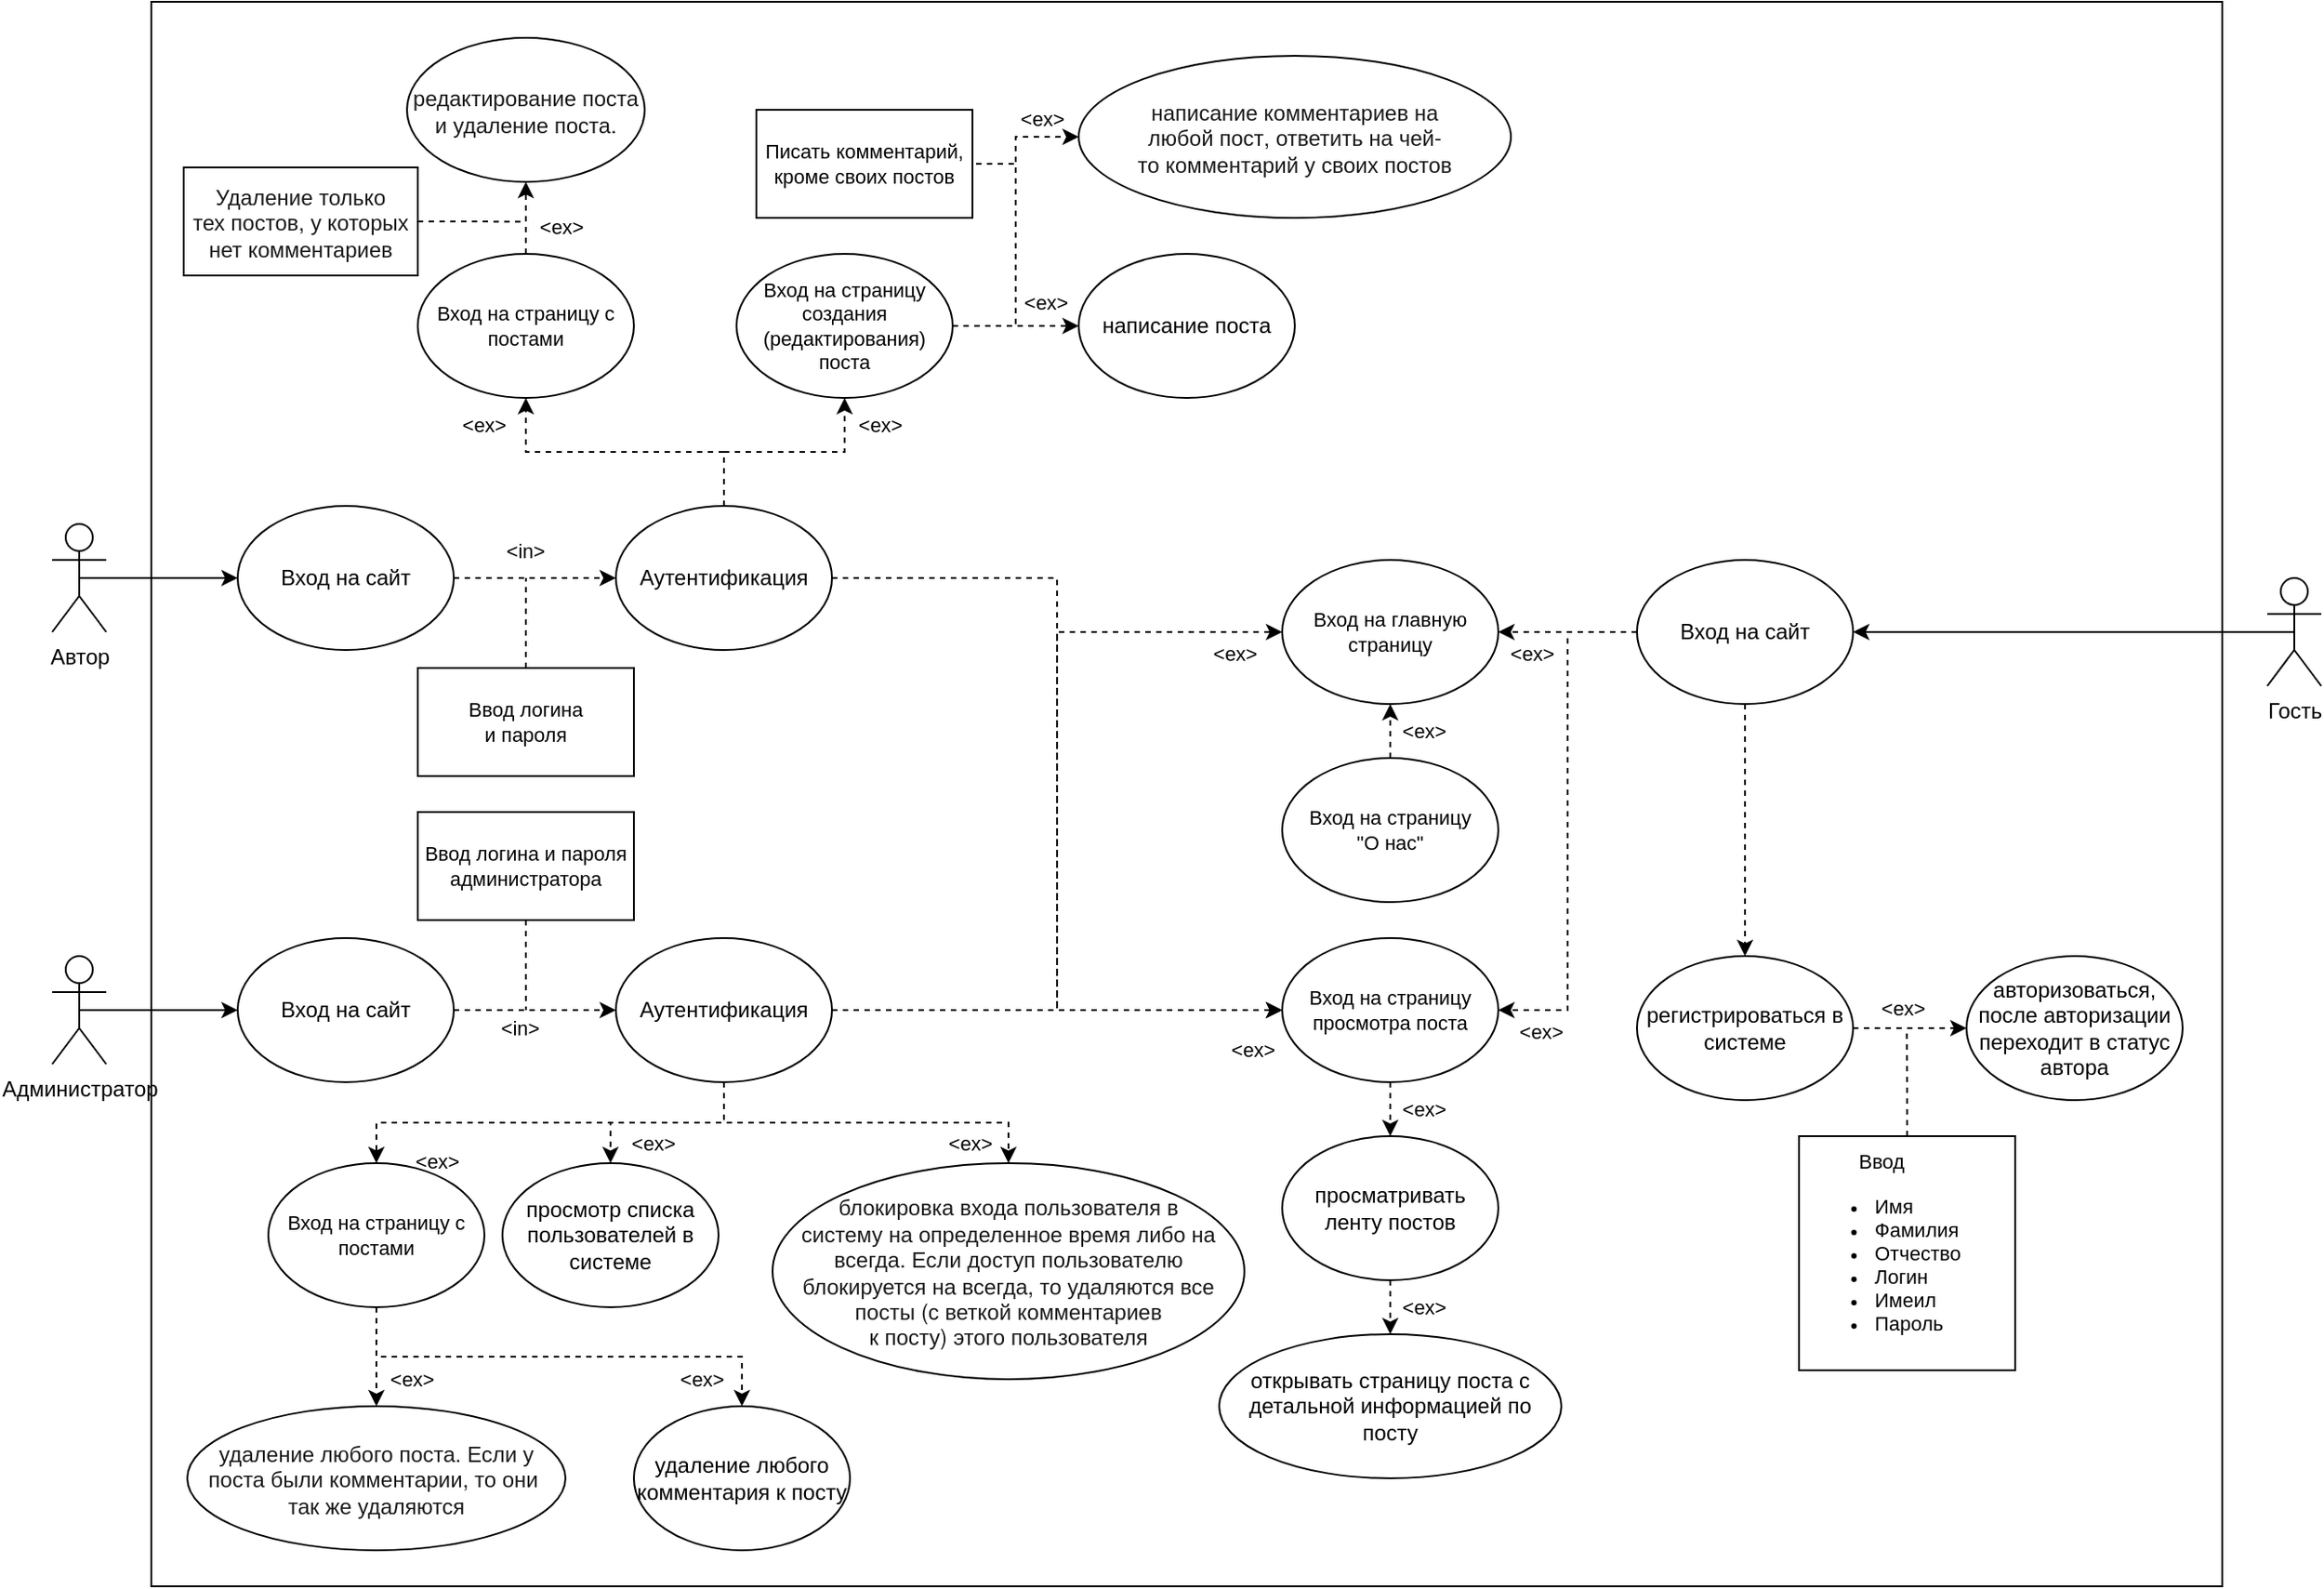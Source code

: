 <mxfile version="21.2.4" type="github">
  <diagram name="Страница 1" id="QsfnnbbEi18aQVXhpXs9">
    <mxGraphModel dx="685" dy="395" grid="1" gridSize="10" guides="1" tooltips="1" connect="1" arrows="1" fold="1" page="1" pageScale="1" pageWidth="1600" pageHeight="900" math="0" shadow="0">
      <root>
        <mxCell id="0" />
        <mxCell id="1" parent="0" />
        <mxCell id="9knSuTqsfpqkdG8Z8UKq-2" value="" style="rounded=0;whiteSpace=wrap;html=1;movable=0;resizable=0;rotatable=0;deletable=0;editable=0;locked=1;connectable=0;" parent="1" vertex="1">
          <mxGeometry x="225" y="10" width="1150" height="880" as="geometry" />
        </mxCell>
        <mxCell id="FUXBEu7J9I23XqZanYg2-91" value="&amp;lt;ex&amp;gt;" style="text;html=1;strokeColor=none;fillColor=none;align=center;verticalAlign=middle;whiteSpace=wrap;rounded=0;fontSize=11;fontFamily=Helvetica;fontColor=default;" vertex="1" parent="1">
          <mxGeometry x="902" y="400" width="60" height="30" as="geometry" />
        </mxCell>
        <mxCell id="FUXBEu7J9I23XqZanYg2-21" style="edgeStyle=orthogonalEdgeStyle;shape=connector;rounded=0;orthogonalLoop=1;jettySize=auto;html=1;exitX=0.5;exitY=0.5;exitDx=0;exitDy=0;exitPerimeter=0;entryX=0;entryY=0.5;entryDx=0;entryDy=0;labelBackgroundColor=default;strokeColor=default;fontFamily=Helvetica;fontSize=11;fontColor=default;endArrow=classic;fillColor=none;" edge="1" parent="1" source="9knSuTqsfpqkdG8Z8UKq-14" target="FUXBEu7J9I23XqZanYg2-8">
          <mxGeometry relative="1" as="geometry" />
        </mxCell>
        <mxCell id="9knSuTqsfpqkdG8Z8UKq-14" value="Автор" style="shape=umlActor;verticalLabelPosition=bottom;verticalAlign=top;html=1;outlineConnect=0;fillColor=none;" parent="1" vertex="1">
          <mxGeometry x="170" y="300" width="30" height="60" as="geometry" />
        </mxCell>
        <mxCell id="FUXBEu7J9I23XqZanYg2-30" style="edgeStyle=orthogonalEdgeStyle;shape=connector;rounded=0;orthogonalLoop=1;jettySize=auto;html=1;exitX=0.5;exitY=0.5;exitDx=0;exitDy=0;exitPerimeter=0;entryX=0;entryY=0.5;entryDx=0;entryDy=0;labelBackgroundColor=default;strokeColor=default;fontFamily=Helvetica;fontSize=11;fontColor=default;endArrow=classic;fillColor=none;" edge="1" parent="1" source="9knSuTqsfpqkdG8Z8UKq-32" target="9knSuTqsfpqkdG8Z8UKq-86">
          <mxGeometry relative="1" as="geometry" />
        </mxCell>
        <mxCell id="9knSuTqsfpqkdG8Z8UKq-32" value="Администратор" style="shape=umlActor;verticalLabelPosition=bottom;verticalAlign=top;html=1;outlineConnect=0;fillColor=none;" parent="1" vertex="1">
          <mxGeometry x="170" y="540" width="30" height="60" as="geometry" />
        </mxCell>
        <mxCell id="FUXBEu7J9I23XqZanYg2-80" style="edgeStyle=orthogonalEdgeStyle;shape=connector;rounded=0;orthogonalLoop=1;jettySize=auto;html=1;exitX=0.5;exitY=1;exitDx=0;exitDy=0;entryX=0.5;entryY=0;entryDx=0;entryDy=0;dashed=1;labelBackgroundColor=default;strokeColor=default;fontFamily=Helvetica;fontSize=11;fontColor=default;endArrow=classic;fillColor=none;" edge="1" parent="1" source="9knSuTqsfpqkdG8Z8UKq-17" target="9knSuTqsfpqkdG8Z8UKq-19">
          <mxGeometry relative="1" as="geometry" />
        </mxCell>
        <mxCell id="9knSuTqsfpqkdG8Z8UKq-17" value="просматривать ленту постов" style="ellipse;whiteSpace=wrap;html=1;fillColor=none;" parent="1" vertex="1">
          <mxGeometry x="853" y="640" width="120" height="80" as="geometry" />
        </mxCell>
        <mxCell id="9knSuTqsfpqkdG8Z8UKq-19" value="открывать страницу поста с детальной информацией по посту" style="ellipse;whiteSpace=wrap;html=1;fillColor=none;" parent="1" vertex="1">
          <mxGeometry x="818" y="750" width="190" height="80" as="geometry" />
        </mxCell>
        <mxCell id="9knSuTqsfpqkdG8Z8UKq-20" value="написание поста" style="ellipse;whiteSpace=wrap;html=1;fillColor=none;" parent="1" vertex="1">
          <mxGeometry x="740" y="150" width="120" height="80" as="geometry" />
        </mxCell>
        <mxCell id="9knSuTqsfpqkdG8Z8UKq-21" value="&lt;div style=&quot;color: rgb(26, 26, 26); font-family: &amp;quot;YS Text&amp;quot;, &amp;quot;Helvetica Neue&amp;quot;, Helvetica, Arial, sans-serif;&quot;&gt;&lt;font style=&quot;font-size: 12px;&quot;&gt;редактирование поста и удаление поста.&lt;/font&gt;&lt;/div&gt;" style="ellipse;whiteSpace=wrap;html=1;align=center;fillColor=none;" parent="1" vertex="1">
          <mxGeometry x="367" y="30" width="132" height="80" as="geometry" />
        </mxCell>
        <mxCell id="9knSuTqsfpqkdG8Z8UKq-23" value="&lt;div style=&quot;color: rgb(26, 26, 26); font-family: &amp;quot;YS Text&amp;quot;, &amp;quot;Helvetica Neue&amp;quot;, Helvetica, Arial, sans-serif;&quot;&gt;&lt;font style=&quot;font-size: 12px;&quot;&gt;написание комментариев на&lt;/font&gt;&lt;/div&gt;&lt;div style=&quot;color: rgb(26, 26, 26); font-family: &amp;quot;YS Text&amp;quot;, &amp;quot;Helvetica Neue&amp;quot;, Helvetica, Arial, sans-serif;&quot;&gt;&lt;font style=&quot;font-size: 12px;&quot;&gt;любой пост, ответить на чей-то&amp;nbsp;&lt;/font&gt;&lt;span style=&quot;background-color: initial;&quot;&gt;комментарий у своих постов&lt;/span&gt;&lt;/div&gt;" style="ellipse;whiteSpace=wrap;html=1;align=center;fillColor=none;" parent="1" vertex="1">
          <mxGeometry x="740" y="40" width="240" height="90" as="geometry" />
        </mxCell>
        <mxCell id="9knSuTqsfpqkdG8Z8UKq-40" value="удаление любого комментария к посту" style="ellipse;whiteSpace=wrap;html=1;fillColor=none;" parent="1" vertex="1">
          <mxGeometry x="493" y="790" width="120" height="80" as="geometry" />
        </mxCell>
        <mxCell id="9knSuTqsfpqkdG8Z8UKq-42" value="&lt;div style=&quot;color: rgb(26, 26, 26); font-family: &amp;quot;YS Text&amp;quot;, &amp;quot;Helvetica Neue&amp;quot;, Helvetica, Arial, sans-serif;&quot;&gt;&lt;font style=&quot;font-size: 12px;&quot;&gt;блокировка входа пользователя в&lt;/font&gt;&lt;/div&gt;&lt;div style=&quot;color: rgb(26, 26, 26); font-family: &amp;quot;YS Text&amp;quot;, &amp;quot;Helvetica Neue&amp;quot;, Helvetica, Arial, sans-serif;&quot;&gt;&lt;font style=&quot;font-size: 12px;&quot;&gt;систему на определенное время либо на&lt;/font&gt;&lt;/div&gt;&lt;div style=&quot;color: rgb(26, 26, 26); font-family: &amp;quot;YS Text&amp;quot;, &amp;quot;Helvetica Neue&amp;quot;, Helvetica, Arial, sans-serif;&quot;&gt;&lt;font style=&quot;font-size: 12px;&quot;&gt;всегда. Если доступ пользователю блокируется на всегда, то удаляются все посты&amp;nbsp;&lt;/font&gt;&lt;span style=&quot;background-color: initial;&quot;&gt;(с веткой комментариев&lt;/span&gt;&lt;/div&gt;&lt;div style=&quot;color: rgb(26, 26, 26); font-family: &amp;quot;YS Text&amp;quot;, &amp;quot;Helvetica Neue&amp;quot;, Helvetica, Arial, sans-serif;&quot;&gt;&lt;span style=&quot;background-color: initial;&quot;&gt;к посту) этого пользователя&lt;/span&gt;&lt;/div&gt;" style="ellipse;whiteSpace=wrap;html=1;align=center;fillColor=none;" parent="1" vertex="1">
          <mxGeometry x="570" y="655" width="262" height="120" as="geometry" />
        </mxCell>
        <mxCell id="9knSuTqsfpqkdG8Z8UKq-52" value="&lt;div style=&quot;color: rgb(26, 26, 26); font-family: &amp;quot;YS Text&amp;quot;, &amp;quot;Helvetica Neue&amp;quot;, Helvetica, Arial, sans-serif;&quot;&gt;&lt;font style=&quot;font-size: 12px;&quot;&gt;удаление любого поста. Если у поста были комментарии, то они&amp;nbsp;&lt;/font&gt;&lt;/div&gt;&lt;div style=&quot;color: rgb(26, 26, 26); font-family: &amp;quot;YS Text&amp;quot;, &amp;quot;Helvetica Neue&amp;quot;, Helvetica, Arial, sans-serif;&quot;&gt;&lt;font style=&quot;font-size: 12px;&quot;&gt;так&amp;nbsp;&lt;/font&gt;&lt;span style=&quot;background-color: initial;&quot;&gt;же&amp;nbsp;&lt;/span&gt;&lt;span style=&quot;background-color: initial;&quot;&gt;удаляются&lt;/span&gt;&lt;/div&gt;" style="ellipse;whiteSpace=wrap;html=1;align=center;fillColor=none;" parent="1" vertex="1">
          <mxGeometry x="245" y="790" width="210" height="80" as="geometry" />
        </mxCell>
        <mxCell id="9knSuTqsfpqkdG8Z8UKq-65" value="просмотр списка пользователей в системе" style="ellipse;whiteSpace=wrap;html=1;fillColor=none;" parent="1" vertex="1">
          <mxGeometry x="420" y="655" width="120" height="80" as="geometry" />
        </mxCell>
        <mxCell id="FUXBEu7J9I23XqZanYg2-37" style="edgeStyle=orthogonalEdgeStyle;shape=connector;rounded=0;orthogonalLoop=1;jettySize=auto;html=1;exitX=1;exitY=0.5;exitDx=0;exitDy=0;entryX=0;entryY=0.5;entryDx=0;entryDy=0;dashed=1;labelBackgroundColor=default;strokeColor=default;fontFamily=Helvetica;fontSize=11;fontColor=default;endArrow=classic;fillColor=none;" edge="1" parent="1" source="9knSuTqsfpqkdG8Z8UKq-86" target="FUXBEu7J9I23XqZanYg2-36">
          <mxGeometry relative="1" as="geometry" />
        </mxCell>
        <mxCell id="9knSuTqsfpqkdG8Z8UKq-86" value="Вход на сайт" style="ellipse;whiteSpace=wrap;html=1;fillColor=none;" parent="1" vertex="1">
          <mxGeometry x="273" y="530" width="120" height="80" as="geometry" />
        </mxCell>
        <mxCell id="FUXBEu7J9I23XqZanYg2-33" style="edgeStyle=orthogonalEdgeStyle;shape=connector;rounded=0;orthogonalLoop=1;jettySize=auto;html=1;exitX=1;exitY=0.5;exitDx=0;exitDy=0;entryX=0;entryY=0.5;entryDx=0;entryDy=0;dashed=1;labelBackgroundColor=default;strokeColor=default;fontFamily=Helvetica;fontSize=11;fontColor=default;endArrow=classic;fillColor=none;" edge="1" parent="1" source="FUXBEu7J9I23XqZanYg2-8" target="FUXBEu7J9I23XqZanYg2-13">
          <mxGeometry relative="1" as="geometry" />
        </mxCell>
        <mxCell id="FUXBEu7J9I23XqZanYg2-8" value="Вход на сайт" style="ellipse;whiteSpace=wrap;html=1;fillColor=none;" vertex="1" parent="1">
          <mxGeometry x="273" y="290" width="120" height="80" as="geometry" />
        </mxCell>
        <mxCell id="FUXBEu7J9I23XqZanYg2-45" style="edgeStyle=orthogonalEdgeStyle;shape=connector;rounded=0;orthogonalLoop=1;jettySize=auto;html=1;exitX=1;exitY=0.5;exitDx=0;exitDy=0;entryX=0;entryY=0.5;entryDx=0;entryDy=0;dashed=1;labelBackgroundColor=default;strokeColor=default;fontFamily=Helvetica;fontSize=11;fontColor=default;endArrow=classic;fillColor=none;" edge="1" parent="1" source="FUXBEu7J9I23XqZanYg2-13" target="FUXBEu7J9I23XqZanYg2-42">
          <mxGeometry relative="1" as="geometry" />
        </mxCell>
        <mxCell id="FUXBEu7J9I23XqZanYg2-66" style="edgeStyle=orthogonalEdgeStyle;shape=connector;rounded=0;orthogonalLoop=1;jettySize=auto;html=1;exitX=0.5;exitY=0;exitDx=0;exitDy=0;entryX=0.5;entryY=1;entryDx=0;entryDy=0;dashed=1;labelBackgroundColor=default;strokeColor=default;fontFamily=Helvetica;fontSize=11;fontColor=default;endArrow=classic;fillColor=none;" edge="1" parent="1" source="FUXBEu7J9I23XqZanYg2-13" target="FUXBEu7J9I23XqZanYg2-63">
          <mxGeometry relative="1" as="geometry" />
        </mxCell>
        <mxCell id="FUXBEu7J9I23XqZanYg2-83" style="edgeStyle=orthogonalEdgeStyle;shape=connector;rounded=0;orthogonalLoop=1;jettySize=auto;html=1;exitX=0.5;exitY=0;exitDx=0;exitDy=0;entryX=0.5;entryY=1;entryDx=0;entryDy=0;dashed=1;labelBackgroundColor=default;strokeColor=default;fontFamily=Helvetica;fontSize=11;fontColor=default;endArrow=classic;fillColor=none;" edge="1" parent="1" source="FUXBEu7J9I23XqZanYg2-13" target="FUXBEu7J9I23XqZanYg2-81">
          <mxGeometry relative="1" as="geometry" />
        </mxCell>
        <mxCell id="FUXBEu7J9I23XqZanYg2-13" value="&lt;font style=&quot;font-size: 12px;&quot;&gt;Аутентификация&lt;/font&gt;" style="ellipse;whiteSpace=wrap;html=1;fontFamily=Helvetica;fontSize=11;fontColor=default;fillColor=none;" vertex="1" parent="1">
          <mxGeometry x="483" y="290" width="120" height="80" as="geometry" />
        </mxCell>
        <mxCell id="FUXBEu7J9I23XqZanYg2-103" style="edgeStyle=orthogonalEdgeStyle;shape=connector;rounded=0;orthogonalLoop=1;jettySize=auto;html=1;exitX=0.5;exitY=0;exitDx=0;exitDy=0;dashed=1;labelBackgroundColor=default;strokeColor=default;fontFamily=Helvetica;fontSize=11;fontColor=default;endArrow=none;endFill=0;fillColor=none;" edge="1" parent="1" source="FUXBEu7J9I23XqZanYg2-16">
          <mxGeometry relative="1" as="geometry">
            <mxPoint x="433.087" y="330" as="targetPoint" />
          </mxGeometry>
        </mxCell>
        <mxCell id="FUXBEu7J9I23XqZanYg2-16" value="Ввод логина&lt;br&gt;и пароля" style="rounded=0;whiteSpace=wrap;html=1;fontFamily=Helvetica;fontSize=11;fontColor=default;fillColor=none;" vertex="1" parent="1">
          <mxGeometry x="373" y="380" width="120" height="60" as="geometry" />
        </mxCell>
        <mxCell id="FUXBEu7J9I23XqZanYg2-102" style="edgeStyle=orthogonalEdgeStyle;shape=connector;rounded=0;orthogonalLoop=1;jettySize=auto;html=1;exitX=0.5;exitY=1;exitDx=0;exitDy=0;dashed=1;labelBackgroundColor=default;strokeColor=default;fontFamily=Helvetica;fontSize=11;fontColor=default;endArrow=none;endFill=0;fillColor=none;" edge="1" parent="1" source="FUXBEu7J9I23XqZanYg2-29">
          <mxGeometry relative="1" as="geometry">
            <mxPoint x="433.087" y="570" as="targetPoint" />
          </mxGeometry>
        </mxCell>
        <mxCell id="FUXBEu7J9I23XqZanYg2-29" value="Ввод логина и пароля&lt;br&gt;администратора" style="rounded=0;whiteSpace=wrap;html=1;fontFamily=Helvetica;fontSize=11;fontColor=default;fillColor=none;" vertex="1" parent="1">
          <mxGeometry x="373" y="460" width="120" height="60" as="geometry" />
        </mxCell>
        <mxCell id="FUXBEu7J9I23XqZanYg2-46" style="edgeStyle=orthogonalEdgeStyle;shape=connector;rounded=0;orthogonalLoop=1;jettySize=auto;html=1;exitX=1;exitY=0.5;exitDx=0;exitDy=0;entryX=0;entryY=0.5;entryDx=0;entryDy=0;dashed=1;labelBackgroundColor=default;strokeColor=default;fontFamily=Helvetica;fontSize=11;fontColor=default;endArrow=classic;fillColor=none;" edge="1" parent="1" source="FUXBEu7J9I23XqZanYg2-36" target="FUXBEu7J9I23XqZanYg2-42">
          <mxGeometry relative="1" as="geometry" />
        </mxCell>
        <mxCell id="FUXBEu7J9I23XqZanYg2-53" style="edgeStyle=orthogonalEdgeStyle;shape=connector;rounded=0;orthogonalLoop=1;jettySize=auto;html=1;exitX=1;exitY=0.5;exitDx=0;exitDy=0;entryX=0;entryY=0.5;entryDx=0;entryDy=0;dashed=1;labelBackgroundColor=default;strokeColor=default;fontFamily=Helvetica;fontSize=11;fontColor=default;endArrow=classic;fillColor=none;" edge="1" parent="1" source="FUXBEu7J9I23XqZanYg2-36" target="FUXBEu7J9I23XqZanYg2-41">
          <mxGeometry relative="1" as="geometry" />
        </mxCell>
        <mxCell id="FUXBEu7J9I23XqZanYg2-69" style="edgeStyle=orthogonalEdgeStyle;shape=connector;rounded=0;orthogonalLoop=1;jettySize=auto;html=1;exitX=0.5;exitY=1;exitDx=0;exitDy=0;entryX=0.5;entryY=0;entryDx=0;entryDy=0;dashed=1;labelBackgroundColor=default;strokeColor=default;fontFamily=Helvetica;fontSize=11;fontColor=default;endArrow=classic;fillColor=none;" edge="1" parent="1" source="FUXBEu7J9I23XqZanYg2-36" target="FUXBEu7J9I23XqZanYg2-68">
          <mxGeometry relative="1" as="geometry" />
        </mxCell>
        <mxCell id="FUXBEu7J9I23XqZanYg2-71" style="edgeStyle=orthogonalEdgeStyle;shape=connector;rounded=0;orthogonalLoop=1;jettySize=auto;html=1;exitX=0.5;exitY=1;exitDx=0;exitDy=0;entryX=0.5;entryY=0;entryDx=0;entryDy=0;dashed=1;labelBackgroundColor=default;strokeColor=default;fontFamily=Helvetica;fontSize=11;fontColor=default;endArrow=classic;fillColor=none;" edge="1" parent="1" source="FUXBEu7J9I23XqZanYg2-36" target="9knSuTqsfpqkdG8Z8UKq-65">
          <mxGeometry relative="1" as="geometry" />
        </mxCell>
        <mxCell id="FUXBEu7J9I23XqZanYg2-87" style="edgeStyle=orthogonalEdgeStyle;shape=connector;rounded=0;orthogonalLoop=1;jettySize=auto;html=1;exitX=0.5;exitY=1;exitDx=0;exitDy=0;entryX=0.5;entryY=0;entryDx=0;entryDy=0;dashed=1;labelBackgroundColor=default;strokeColor=default;fontFamily=Helvetica;fontSize=11;fontColor=default;endArrow=classic;fillColor=none;" edge="1" parent="1" source="FUXBEu7J9I23XqZanYg2-36" target="9knSuTqsfpqkdG8Z8UKq-42">
          <mxGeometry relative="1" as="geometry" />
        </mxCell>
        <mxCell id="FUXBEu7J9I23XqZanYg2-36" value="&lt;font style=&quot;font-size: 12px;&quot;&gt;Аутентификация&lt;/font&gt;" style="ellipse;whiteSpace=wrap;html=1;fontFamily=Helvetica;fontSize=11;fontColor=default;fillColor=none;" vertex="1" parent="1">
          <mxGeometry x="483" y="530" width="120" height="80" as="geometry" />
        </mxCell>
        <mxCell id="FUXBEu7J9I23XqZanYg2-117" style="edgeStyle=orthogonalEdgeStyle;shape=connector;rounded=0;orthogonalLoop=1;jettySize=auto;html=1;exitX=0.5;exitY=0;exitDx=0;exitDy=0;entryX=0.5;entryY=1;entryDx=0;entryDy=0;dashed=1;labelBackgroundColor=default;strokeColor=default;fontFamily=Helvetica;fontSize=11;fontColor=default;endArrow=classic;" edge="1" parent="1" source="FUXBEu7J9I23XqZanYg2-40" target="FUXBEu7J9I23XqZanYg2-41">
          <mxGeometry relative="1" as="geometry" />
        </mxCell>
        <mxCell id="FUXBEu7J9I23XqZanYg2-40" value="Вход на страницу&lt;br&gt;&quot;О нас&quot;" style="ellipse;whiteSpace=wrap;html=1;fontFamily=Helvetica;fontSize=11;fontColor=default;fillColor=none;" vertex="1" parent="1">
          <mxGeometry x="853" y="430" width="120" height="80" as="geometry" />
        </mxCell>
        <mxCell id="FUXBEu7J9I23XqZanYg2-41" value="Вход на главную страницу" style="ellipse;whiteSpace=wrap;html=1;fontFamily=Helvetica;fontSize=11;fontColor=default;fillColor=none;" vertex="1" parent="1">
          <mxGeometry x="853" y="320" width="120" height="80" as="geometry" />
        </mxCell>
        <mxCell id="FUXBEu7J9I23XqZanYg2-64" style="edgeStyle=orthogonalEdgeStyle;shape=connector;rounded=0;orthogonalLoop=1;jettySize=auto;html=1;exitX=0.5;exitY=1;exitDx=0;exitDy=0;entryX=0.5;entryY=0;entryDx=0;entryDy=0;dashed=1;labelBackgroundColor=default;strokeColor=default;fontFamily=Helvetica;fontSize=11;fontColor=default;endArrow=classic;fillColor=none;" edge="1" parent="1" source="FUXBEu7J9I23XqZanYg2-42" target="9knSuTqsfpqkdG8Z8UKq-17">
          <mxGeometry relative="1" as="geometry" />
        </mxCell>
        <mxCell id="FUXBEu7J9I23XqZanYg2-42" value="Вход на страницу просмотра поста" style="ellipse;whiteSpace=wrap;html=1;fontFamily=Helvetica;fontSize=11;fontColor=default;fillColor=none;" vertex="1" parent="1">
          <mxGeometry x="853" y="530" width="120" height="80" as="geometry" />
        </mxCell>
        <mxCell id="FUXBEu7J9I23XqZanYg2-62" style="edgeStyle=orthogonalEdgeStyle;shape=connector;rounded=0;orthogonalLoop=1;jettySize=auto;html=1;exitX=0.5;exitY=0.5;exitDx=0;exitDy=0;exitPerimeter=0;entryX=1;entryY=0.5;entryDx=0;entryDy=0;labelBackgroundColor=default;strokeColor=default;fontFamily=Helvetica;fontSize=11;fontColor=default;endArrow=classic;endFill=1;fillColor=none;" edge="1" parent="1" source="9knSuTqsfpqkdG8Z8UKq-1" target="9knSuTqsfpqkdG8Z8UKq-85">
          <mxGeometry relative="1" as="geometry" />
        </mxCell>
        <mxCell id="9knSuTqsfpqkdG8Z8UKq-1" value="Гость" style="shape=umlActor;verticalLabelPosition=bottom;verticalAlign=top;html=1;outlineConnect=0;fillColor=none;" parent="1" vertex="1">
          <mxGeometry x="1400" y="330" width="30" height="60" as="geometry" />
        </mxCell>
        <mxCell id="FUXBEu7J9I23XqZanYg2-59" style="edgeStyle=orthogonalEdgeStyle;shape=connector;rounded=0;orthogonalLoop=1;jettySize=auto;html=1;exitX=1;exitY=0.5;exitDx=0;exitDy=0;entryX=0;entryY=0.5;entryDx=0;entryDy=0;dashed=1;labelBackgroundColor=default;strokeColor=default;fontFamily=Helvetica;fontSize=11;fontColor=default;endArrow=classic;fillColor=none;" edge="1" parent="1" source="9knSuTqsfpqkdG8Z8UKq-10" target="9knSuTqsfpqkdG8Z8UKq-11">
          <mxGeometry relative="1" as="geometry" />
        </mxCell>
        <mxCell id="9knSuTqsfpqkdG8Z8UKq-10" value="регистрироваться в системе" style="ellipse;whiteSpace=wrap;html=1;fillColor=none;" parent="1" vertex="1">
          <mxGeometry x="1050" y="540" width="120" height="80" as="geometry" />
        </mxCell>
        <mxCell id="9knSuTqsfpqkdG8Z8UKq-11" value="авторизоваться, после авторизации переходит в статус автора" style="ellipse;whiteSpace=wrap;html=1;fillColor=none;" parent="1" vertex="1">
          <mxGeometry x="1233" y="540" width="120" height="80" as="geometry" />
        </mxCell>
        <mxCell id="FUXBEu7J9I23XqZanYg2-55" style="edgeStyle=orthogonalEdgeStyle;shape=connector;rounded=0;orthogonalLoop=1;jettySize=auto;html=1;exitX=0;exitY=0.5;exitDx=0;exitDy=0;entryX=1;entryY=0.5;entryDx=0;entryDy=0;dashed=1;labelBackgroundColor=default;strokeColor=default;fontFamily=Helvetica;fontSize=11;fontColor=default;endArrow=classic;fillColor=none;" edge="1" parent="1" source="9knSuTqsfpqkdG8Z8UKq-85" target="FUXBEu7J9I23XqZanYg2-41">
          <mxGeometry relative="1" as="geometry" />
        </mxCell>
        <mxCell id="FUXBEu7J9I23XqZanYg2-56" style="edgeStyle=orthogonalEdgeStyle;shape=connector;rounded=0;orthogonalLoop=1;jettySize=auto;html=1;exitX=0;exitY=0.5;exitDx=0;exitDy=0;entryX=1;entryY=0.5;entryDx=0;entryDy=0;dashed=1;labelBackgroundColor=default;strokeColor=default;fontFamily=Helvetica;fontSize=11;fontColor=default;endArrow=classic;fillColor=none;" edge="1" parent="1" source="9knSuTqsfpqkdG8Z8UKq-85" target="FUXBEu7J9I23XqZanYg2-42">
          <mxGeometry relative="1" as="geometry" />
        </mxCell>
        <mxCell id="FUXBEu7J9I23XqZanYg2-58" style="edgeStyle=orthogonalEdgeStyle;shape=connector;rounded=0;orthogonalLoop=1;jettySize=auto;html=1;exitX=0.5;exitY=1;exitDx=0;exitDy=0;entryX=0.5;entryY=0;entryDx=0;entryDy=0;dashed=1;labelBackgroundColor=default;strokeColor=default;fontFamily=Helvetica;fontSize=11;fontColor=default;endArrow=classic;fillColor=none;" edge="1" parent="1" source="9knSuTqsfpqkdG8Z8UKq-85" target="9knSuTqsfpqkdG8Z8UKq-10">
          <mxGeometry relative="1" as="geometry" />
        </mxCell>
        <mxCell id="9knSuTqsfpqkdG8Z8UKq-85" value="Вход на сайт" style="ellipse;whiteSpace=wrap;html=1;fillColor=none;" parent="1" vertex="1">
          <mxGeometry x="1050" y="320" width="120" height="80" as="geometry" />
        </mxCell>
        <mxCell id="FUXBEu7J9I23XqZanYg2-104" style="edgeStyle=orthogonalEdgeStyle;shape=connector;rounded=0;orthogonalLoop=1;jettySize=auto;html=1;exitX=0.5;exitY=0;exitDx=0;exitDy=0;entryX=0.53;entryY=1.16;entryDx=0;entryDy=0;entryPerimeter=0;dashed=1;labelBackgroundColor=default;strokeColor=default;fontFamily=Helvetica;fontSize=11;fontColor=default;endArrow=none;endFill=0;fillColor=none;" edge="1" parent="1" source="FUXBEu7J9I23XqZanYg2-5">
          <mxGeometry relative="1" as="geometry">
            <mxPoint x="1200" y="632" as="sourcePoint" />
            <mxPoint x="1199.8" y="580.8" as="targetPoint" />
          </mxGeometry>
        </mxCell>
        <mxCell id="FUXBEu7J9I23XqZanYg2-5" value="&lt;div style=&quot;text-align: center;&quot;&gt;&lt;span style=&quot;background-color: initial;&quot;&gt;Ввод&lt;/span&gt;&lt;/div&gt;&lt;ul&gt;&lt;li&gt;Имя&lt;/li&gt;&lt;li&gt;Фамилия&lt;/li&gt;&lt;li&gt;Отчество&lt;/li&gt;&lt;li&gt;Логин&lt;/li&gt;&lt;li&gt;Имеил&lt;/li&gt;&lt;li&gt;Пароль&lt;/li&gt;&lt;/ul&gt;" style="rounded=0;whiteSpace=wrap;html=1;fontFamily=Helvetica;fontSize=11;fontColor=default;fillColor=none;align=left;" vertex="1" parent="1">
          <mxGeometry x="1140" y="640" width="120" height="130" as="geometry" />
        </mxCell>
        <mxCell id="FUXBEu7J9I23XqZanYg2-82" style="edgeStyle=orthogonalEdgeStyle;shape=connector;rounded=0;orthogonalLoop=1;jettySize=auto;html=1;exitX=0.5;exitY=0;exitDx=0;exitDy=0;entryX=0.5;entryY=1;entryDx=0;entryDy=0;dashed=1;labelBackgroundColor=default;strokeColor=default;fontFamily=Helvetica;fontSize=11;fontColor=default;endArrow=classic;fillColor=none;" edge="1" parent="1" source="FUXBEu7J9I23XqZanYg2-63" target="9knSuTqsfpqkdG8Z8UKq-21">
          <mxGeometry relative="1" as="geometry" />
        </mxCell>
        <mxCell id="FUXBEu7J9I23XqZanYg2-63" value="Вход на страницу с постами" style="ellipse;whiteSpace=wrap;html=1;fontFamily=Helvetica;fontSize=11;fontColor=default;fillColor=none;" vertex="1" parent="1">
          <mxGeometry x="373" y="150" width="120" height="80" as="geometry" />
        </mxCell>
        <mxCell id="FUXBEu7J9I23XqZanYg2-75" style="edgeStyle=orthogonalEdgeStyle;shape=connector;rounded=0;orthogonalLoop=1;jettySize=auto;html=1;exitX=0.5;exitY=1;exitDx=0;exitDy=0;entryX=0.5;entryY=0;entryDx=0;entryDy=0;dashed=1;labelBackgroundColor=default;strokeColor=default;fontFamily=Helvetica;fontSize=11;fontColor=default;endArrow=classic;fillColor=none;" edge="1" parent="1" source="FUXBEu7J9I23XqZanYg2-68" target="9knSuTqsfpqkdG8Z8UKq-52">
          <mxGeometry relative="1" as="geometry" />
        </mxCell>
        <mxCell id="FUXBEu7J9I23XqZanYg2-78" style="edgeStyle=orthogonalEdgeStyle;shape=connector;rounded=0;orthogonalLoop=1;jettySize=auto;html=1;exitX=0.5;exitY=1;exitDx=0;exitDy=0;entryX=0.5;entryY=0;entryDx=0;entryDy=0;dashed=1;labelBackgroundColor=default;strokeColor=default;fontFamily=Helvetica;fontSize=11;fontColor=default;endArrow=classic;fillColor=none;" edge="1" parent="1" source="FUXBEu7J9I23XqZanYg2-68" target="9knSuTqsfpqkdG8Z8UKq-40">
          <mxGeometry relative="1" as="geometry" />
        </mxCell>
        <mxCell id="FUXBEu7J9I23XqZanYg2-68" value="Вход на страницу с постами" style="ellipse;whiteSpace=wrap;html=1;fontFamily=Helvetica;fontSize=11;fontColor=default;fillColor=none;" vertex="1" parent="1">
          <mxGeometry x="290" y="655" width="120" height="80" as="geometry" />
        </mxCell>
        <mxCell id="FUXBEu7J9I23XqZanYg2-84" style="edgeStyle=orthogonalEdgeStyle;shape=connector;rounded=0;orthogonalLoop=1;jettySize=auto;html=1;exitX=1;exitY=0.5;exitDx=0;exitDy=0;entryX=0;entryY=0.5;entryDx=0;entryDy=0;dashed=1;labelBackgroundColor=default;strokeColor=default;fontFamily=Helvetica;fontSize=11;fontColor=default;endArrow=classic;fillColor=none;" edge="1" parent="1" source="FUXBEu7J9I23XqZanYg2-81" target="9knSuTqsfpqkdG8Z8UKq-20">
          <mxGeometry relative="1" as="geometry" />
        </mxCell>
        <mxCell id="FUXBEu7J9I23XqZanYg2-85" style="edgeStyle=orthogonalEdgeStyle;shape=connector;rounded=0;orthogonalLoop=1;jettySize=auto;html=1;exitX=1;exitY=0.5;exitDx=0;exitDy=0;entryX=0;entryY=0.5;entryDx=0;entryDy=0;dashed=1;labelBackgroundColor=default;strokeColor=default;fontFamily=Helvetica;fontSize=11;fontColor=default;endArrow=classic;fillColor=none;" edge="1" parent="1" source="FUXBEu7J9I23XqZanYg2-81" target="9knSuTqsfpqkdG8Z8UKq-23">
          <mxGeometry relative="1" as="geometry" />
        </mxCell>
        <mxCell id="FUXBEu7J9I23XqZanYg2-81" value="Вход на страницу создания (редактирования) поста" style="ellipse;whiteSpace=wrap;html=1;fontFamily=Helvetica;fontSize=11;fontColor=default;fillColor=none;" vertex="1" parent="1">
          <mxGeometry x="550" y="150" width="120" height="80" as="geometry" />
        </mxCell>
        <mxCell id="FUXBEu7J9I23XqZanYg2-90" value="&amp;lt;ex&amp;gt;" style="text;html=1;strokeColor=none;fillColor=none;align=center;verticalAlign=middle;whiteSpace=wrap;rounded=0;fontSize=11;fontFamily=Helvetica;fontColor=default;" vertex="1" parent="1">
          <mxGeometry x="962" y="357" width="60" height="30" as="geometry" />
        </mxCell>
        <mxCell id="FUXBEu7J9I23XqZanYg2-92" value="&amp;lt;ex&amp;gt;" style="text;html=1;strokeColor=none;fillColor=none;align=center;verticalAlign=middle;whiteSpace=wrap;rounded=0;fontSize=11;fontFamily=Helvetica;fontColor=default;" vertex="1" parent="1">
          <mxGeometry x="967" y="567" width="60" height="30" as="geometry" />
        </mxCell>
        <mxCell id="FUXBEu7J9I23XqZanYg2-93" value="&amp;lt;ex&amp;gt;" style="text;html=1;strokeColor=none;fillColor=none;align=center;verticalAlign=middle;whiteSpace=wrap;rounded=0;fontSize=11;fontFamily=Helvetica;fontColor=default;" vertex="1" parent="1">
          <mxGeometry x="1168" y="554" width="60" height="30" as="geometry" />
        </mxCell>
        <mxCell id="FUXBEu7J9I23XqZanYg2-94" value="&amp;lt;ex&amp;gt;" style="text;html=1;strokeColor=none;fillColor=none;align=center;verticalAlign=middle;whiteSpace=wrap;rounded=0;fontSize=11;fontFamily=Helvetica;fontColor=default;" vertex="1" parent="1">
          <mxGeometry x="902" y="610" width="60" height="30" as="geometry" />
        </mxCell>
        <mxCell id="FUXBEu7J9I23XqZanYg2-95" value="&amp;lt;ex&amp;gt;" style="text;html=1;strokeColor=none;fillColor=none;align=center;verticalAlign=middle;whiteSpace=wrap;rounded=0;fontSize=11;fontFamily=Helvetica;fontColor=default;" vertex="1" parent="1">
          <mxGeometry x="902" y="720" width="60" height="30" as="geometry" />
        </mxCell>
        <mxCell id="FUXBEu7J9I23XqZanYg2-96" value="&amp;lt;ex&amp;gt;" style="text;html=1;strokeColor=none;fillColor=none;align=center;verticalAlign=middle;whiteSpace=wrap;rounded=0;fontSize=11;fontFamily=Helvetica;fontColor=default;" vertex="1" parent="1">
          <mxGeometry x="650" y="629" width="60" height="30" as="geometry" />
        </mxCell>
        <mxCell id="FUXBEu7J9I23XqZanYg2-97" value="&amp;lt;ex&amp;gt;" style="text;html=1;strokeColor=none;fillColor=none;align=center;verticalAlign=middle;whiteSpace=wrap;rounded=0;fontSize=11;fontFamily=Helvetica;fontColor=default;" vertex="1" parent="1">
          <mxGeometry x="473.5" y="629" width="60" height="30" as="geometry" />
        </mxCell>
        <mxCell id="FUXBEu7J9I23XqZanYg2-98" value="&amp;lt;ex&amp;gt;" style="text;html=1;strokeColor=none;fillColor=none;align=center;verticalAlign=middle;whiteSpace=wrap;rounded=0;fontSize=11;fontFamily=Helvetica;fontColor=default;" vertex="1" parent="1">
          <mxGeometry x="797" y="357" width="60" height="30" as="geometry" />
        </mxCell>
        <mxCell id="FUXBEu7J9I23XqZanYg2-99" value="&amp;lt;ex&amp;gt;" style="text;html=1;strokeColor=none;fillColor=none;align=center;verticalAlign=middle;whiteSpace=wrap;rounded=0;fontSize=11;fontFamily=Helvetica;fontColor=default;" vertex="1" parent="1">
          <mxGeometry x="501" y="760" width="60" height="30" as="geometry" />
        </mxCell>
        <mxCell id="FUXBEu7J9I23XqZanYg2-100" value="&amp;lt;ex&amp;gt;" style="text;html=1;strokeColor=none;fillColor=none;align=center;verticalAlign=middle;whiteSpace=wrap;rounded=0;fontSize=11;fontFamily=Helvetica;fontColor=default;" vertex="1" parent="1">
          <mxGeometry x="340" y="760" width="60" height="30" as="geometry" />
        </mxCell>
        <mxCell id="FUXBEu7J9I23XqZanYg2-105" value="&amp;lt;in&amp;gt;" style="text;html=1;strokeColor=none;fillColor=none;align=center;verticalAlign=middle;whiteSpace=wrap;rounded=0;fontSize=11;fontFamily=Helvetica;fontColor=default;" vertex="1" parent="1">
          <mxGeometry x="400" y="565" width="60" height="30" as="geometry" />
        </mxCell>
        <mxCell id="FUXBEu7J9I23XqZanYg2-107" value="&amp;lt;ex&amp;gt;" style="text;html=1;strokeColor=none;fillColor=none;align=center;verticalAlign=middle;whiteSpace=wrap;rounded=0;fontSize=11;fontFamily=Helvetica;fontColor=default;" vertex="1" parent="1">
          <mxGeometry x="807" y="577" width="60" height="30" as="geometry" />
        </mxCell>
        <mxCell id="FUXBEu7J9I23XqZanYg2-109" value="&amp;lt;ex&amp;gt;" style="text;html=1;strokeColor=none;fillColor=none;align=center;verticalAlign=middle;whiteSpace=wrap;rounded=0;fontSize=11;fontFamily=Helvetica;fontColor=default;" vertex="1" parent="1">
          <mxGeometry x="600" y="230" width="60" height="30" as="geometry" />
        </mxCell>
        <mxCell id="FUXBEu7J9I23XqZanYg2-110" value="&amp;lt;ex&amp;gt;" style="text;html=1;strokeColor=none;fillColor=none;align=center;verticalAlign=middle;whiteSpace=wrap;rounded=0;fontSize=11;fontFamily=Helvetica;fontColor=default;" vertex="1" parent="1">
          <mxGeometry x="380" y="230" width="60" height="30" as="geometry" />
        </mxCell>
        <mxCell id="FUXBEu7J9I23XqZanYg2-111" value="&amp;lt;ex&amp;gt;" style="text;html=1;strokeColor=none;fillColor=none;align=center;verticalAlign=middle;whiteSpace=wrap;rounded=0;fontSize=11;fontFamily=Helvetica;fontColor=default;" vertex="1" parent="1">
          <mxGeometry x="423" y="120" width="60" height="30" as="geometry" />
        </mxCell>
        <mxCell id="FUXBEu7J9I23XqZanYg2-112" value="&amp;lt;ex&amp;gt;" style="text;html=1;strokeColor=none;fillColor=none;align=center;verticalAlign=middle;whiteSpace=wrap;rounded=0;fontSize=11;fontFamily=Helvetica;fontColor=default;" vertex="1" parent="1">
          <mxGeometry x="690" y="60" width="60" height="30" as="geometry" />
        </mxCell>
        <mxCell id="FUXBEu7J9I23XqZanYg2-113" value="&amp;lt;ex&amp;gt;" style="text;html=1;strokeColor=none;fillColor=none;align=center;verticalAlign=middle;whiteSpace=wrap;rounded=0;fontSize=11;fontFamily=Helvetica;fontColor=default;" vertex="1" parent="1">
          <mxGeometry x="692" y="162" width="60" height="30" as="geometry" />
        </mxCell>
        <mxCell id="FUXBEu7J9I23XqZanYg2-114" value="&amp;lt;ex&amp;gt;" style="text;html=1;strokeColor=none;fillColor=none;align=center;verticalAlign=middle;whiteSpace=wrap;rounded=0;fontSize=11;fontFamily=Helvetica;fontColor=default;" vertex="1" parent="1">
          <mxGeometry x="354" y="639" width="60" height="30" as="geometry" />
        </mxCell>
        <mxCell id="FUXBEu7J9I23XqZanYg2-116" value="&amp;lt;in&amp;gt;" style="text;html=1;strokeColor=none;fillColor=none;align=center;verticalAlign=middle;whiteSpace=wrap;rounded=0;fontSize=11;fontFamily=Helvetica;fontColor=default;" vertex="1" parent="1">
          <mxGeometry x="403" y="300" width="60" height="30" as="geometry" />
        </mxCell>
        <mxCell id="FUXBEu7J9I23XqZanYg2-120" style="edgeStyle=orthogonalEdgeStyle;shape=connector;rounded=0;orthogonalLoop=1;jettySize=auto;html=1;exitX=1;exitY=0.5;exitDx=0;exitDy=0;dashed=1;labelBackgroundColor=default;strokeColor=default;fontFamily=Helvetica;fontSize=11;fontColor=default;endArrow=none;endFill=0;" edge="1" parent="1" source="FUXBEu7J9I23XqZanYg2-119">
          <mxGeometry relative="1" as="geometry">
            <mxPoint x="433" y="132.2" as="targetPoint" />
            <mxPoint x="396" y="132" as="sourcePoint" />
          </mxGeometry>
        </mxCell>
        <mxCell id="FUXBEu7J9I23XqZanYg2-119" value="&lt;div style=&quot;border-color: var(--border-color); font-size: 12px; color: rgb(26, 26, 26); font-family: &amp;quot;YS Text&amp;quot;, &amp;quot;Helvetica Neue&amp;quot;, Helvetica, Arial, sans-serif;&quot;&gt;&lt;font style=&quot;border-color: var(--border-color);&quot;&gt;Удаление только&lt;/font&gt;&lt;/div&gt;&lt;div style=&quot;border-color: var(--border-color); font-size: 12px; color: rgb(26, 26, 26); font-family: &amp;quot;YS Text&amp;quot;, &amp;quot;Helvetica Neue&amp;quot;, Helvetica, Arial, sans-serif;&quot;&gt;&lt;font style=&quot;border-color: var(--border-color);&quot;&gt;тех постов, у которых нет комментариев&lt;/font&gt;&lt;/div&gt;" style="rounded=0;whiteSpace=wrap;html=1;fontFamily=Helvetica;fontSize=11;fontColor=default;" vertex="1" parent="1">
          <mxGeometry x="243" y="102" width="130" height="60" as="geometry" />
        </mxCell>
        <mxCell id="FUXBEu7J9I23XqZanYg2-122" style="edgeStyle=orthogonalEdgeStyle;shape=connector;rounded=0;orthogonalLoop=1;jettySize=auto;html=1;exitX=1;exitY=0.5;exitDx=0;exitDy=0;dashed=1;labelBackgroundColor=default;strokeColor=default;fontFamily=Helvetica;fontSize=11;fontColor=default;endArrow=none;endFill=0;" edge="1" parent="1">
          <mxGeometry relative="1" as="geometry">
            <mxPoint x="706" y="100.2" as="targetPoint" />
            <mxPoint x="677" y="100" as="sourcePoint" />
          </mxGeometry>
        </mxCell>
        <mxCell id="FUXBEu7J9I23XqZanYg2-121" value="Писать комментарий, кроме своих постов" style="rounded=0;whiteSpace=wrap;html=1;fontFamily=Helvetica;fontSize=11;fontColor=default;" vertex="1" parent="1">
          <mxGeometry x="561" y="70" width="120" height="60" as="geometry" />
        </mxCell>
      </root>
    </mxGraphModel>
  </diagram>
</mxfile>
